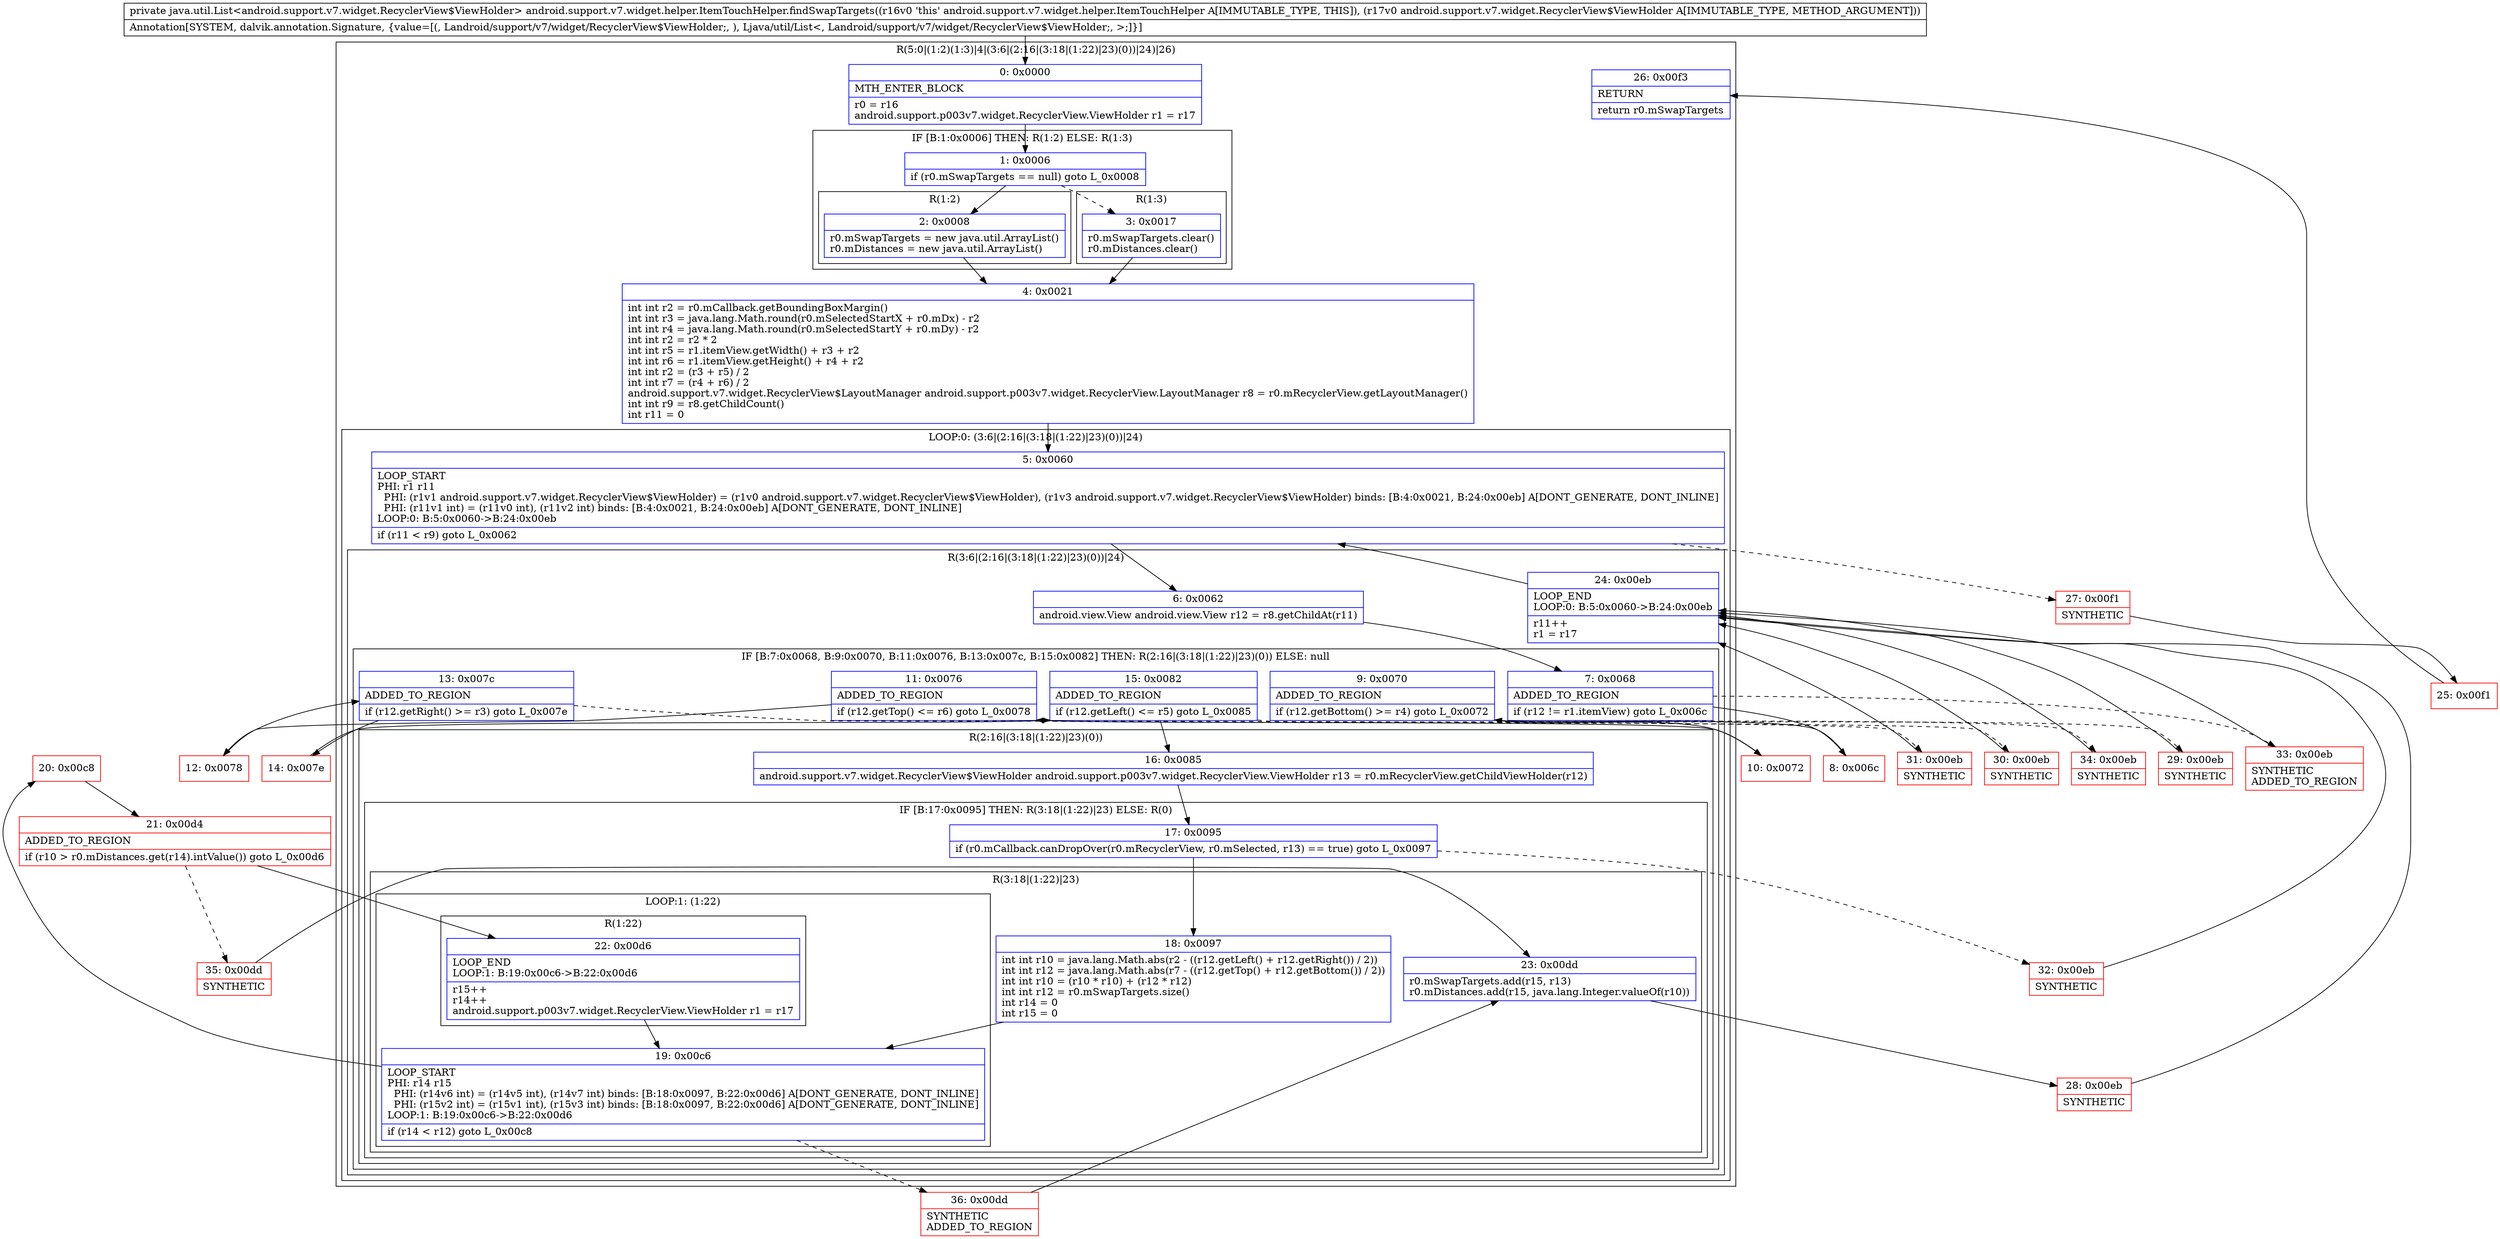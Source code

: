 digraph "CFG forandroid.support.v7.widget.helper.ItemTouchHelper.findSwapTargets(Landroid\/support\/v7\/widget\/RecyclerView$ViewHolder;)Ljava\/util\/List;" {
subgraph cluster_Region_2118048245 {
label = "R(5:0|(1:2)(1:3)|4|(3:6|(2:16|(3:18|(1:22)|23)(0))|24)|26)";
node [shape=record,color=blue];
Node_0 [shape=record,label="{0\:\ 0x0000|MTH_ENTER_BLOCK\l|r0 = r16\landroid.support.p003v7.widget.RecyclerView.ViewHolder r1 = r17\l}"];
subgraph cluster_IfRegion_1431195770 {
label = "IF [B:1:0x0006] THEN: R(1:2) ELSE: R(1:3)";
node [shape=record,color=blue];
Node_1 [shape=record,label="{1\:\ 0x0006|if (r0.mSwapTargets == null) goto L_0x0008\l}"];
subgraph cluster_Region_708769780 {
label = "R(1:2)";
node [shape=record,color=blue];
Node_2 [shape=record,label="{2\:\ 0x0008|r0.mSwapTargets = new java.util.ArrayList()\lr0.mDistances = new java.util.ArrayList()\l}"];
}
subgraph cluster_Region_1235680633 {
label = "R(1:3)";
node [shape=record,color=blue];
Node_3 [shape=record,label="{3\:\ 0x0017|r0.mSwapTargets.clear()\lr0.mDistances.clear()\l}"];
}
}
Node_4 [shape=record,label="{4\:\ 0x0021|int int r2 = r0.mCallback.getBoundingBoxMargin()\lint int r3 = java.lang.Math.round(r0.mSelectedStartX + r0.mDx) \- r2\lint int r4 = java.lang.Math.round(r0.mSelectedStartY + r0.mDy) \- r2\lint int r2 = r2 * 2\lint int r5 = r1.itemView.getWidth() + r3 + r2\lint int r6 = r1.itemView.getHeight() + r4 + r2\lint int r2 = (r3 + r5) \/ 2\lint int r7 = (r4 + r6) \/ 2\landroid.support.v7.widget.RecyclerView$LayoutManager android.support.p003v7.widget.RecyclerView.LayoutManager r8 = r0.mRecyclerView.getLayoutManager()\lint int r9 = r8.getChildCount()\lint r11 = 0\l}"];
subgraph cluster_LoopRegion_1641249847 {
label = "LOOP:0: (3:6|(2:16|(3:18|(1:22)|23)(0))|24)";
node [shape=record,color=blue];
Node_5 [shape=record,label="{5\:\ 0x0060|LOOP_START\lPHI: r1 r11 \l  PHI: (r1v1 android.support.v7.widget.RecyclerView$ViewHolder) = (r1v0 android.support.v7.widget.RecyclerView$ViewHolder), (r1v3 android.support.v7.widget.RecyclerView$ViewHolder) binds: [B:4:0x0021, B:24:0x00eb] A[DONT_GENERATE, DONT_INLINE]\l  PHI: (r11v1 int) = (r11v0 int), (r11v2 int) binds: [B:4:0x0021, B:24:0x00eb] A[DONT_GENERATE, DONT_INLINE]\lLOOP:0: B:5:0x0060\-\>B:24:0x00eb\l|if (r11 \< r9) goto L_0x0062\l}"];
subgraph cluster_Region_281864260 {
label = "R(3:6|(2:16|(3:18|(1:22)|23)(0))|24)";
node [shape=record,color=blue];
Node_6 [shape=record,label="{6\:\ 0x0062|android.view.View android.view.View r12 = r8.getChildAt(r11)\l}"];
subgraph cluster_IfRegion_923701975 {
label = "IF [B:7:0x0068, B:9:0x0070, B:11:0x0076, B:13:0x007c, B:15:0x0082] THEN: R(2:16|(3:18|(1:22)|23)(0)) ELSE: null";
node [shape=record,color=blue];
Node_7 [shape=record,label="{7\:\ 0x0068|ADDED_TO_REGION\l|if (r12 != r1.itemView) goto L_0x006c\l}"];
Node_9 [shape=record,label="{9\:\ 0x0070|ADDED_TO_REGION\l|if (r12.getBottom() \>= r4) goto L_0x0072\l}"];
Node_11 [shape=record,label="{11\:\ 0x0076|ADDED_TO_REGION\l|if (r12.getTop() \<= r6) goto L_0x0078\l}"];
Node_13 [shape=record,label="{13\:\ 0x007c|ADDED_TO_REGION\l|if (r12.getRight() \>= r3) goto L_0x007e\l}"];
Node_15 [shape=record,label="{15\:\ 0x0082|ADDED_TO_REGION\l|if (r12.getLeft() \<= r5) goto L_0x0085\l}"];
subgraph cluster_Region_371861121 {
label = "R(2:16|(3:18|(1:22)|23)(0))";
node [shape=record,color=blue];
Node_16 [shape=record,label="{16\:\ 0x0085|android.support.v7.widget.RecyclerView$ViewHolder android.support.p003v7.widget.RecyclerView.ViewHolder r13 = r0.mRecyclerView.getChildViewHolder(r12)\l}"];
subgraph cluster_IfRegion_1433503417 {
label = "IF [B:17:0x0095] THEN: R(3:18|(1:22)|23) ELSE: R(0)";
node [shape=record,color=blue];
Node_17 [shape=record,label="{17\:\ 0x0095|if (r0.mCallback.canDropOver(r0.mRecyclerView, r0.mSelected, r13) == true) goto L_0x0097\l}"];
subgraph cluster_Region_1764417942 {
label = "R(3:18|(1:22)|23)";
node [shape=record,color=blue];
Node_18 [shape=record,label="{18\:\ 0x0097|int int r10 = java.lang.Math.abs(r2 \- ((r12.getLeft() + r12.getRight()) \/ 2))\lint int r12 = java.lang.Math.abs(r7 \- ((r12.getTop() + r12.getBottom()) \/ 2))\lint int r10 = (r10 * r10) + (r12 * r12)\lint int r12 = r0.mSwapTargets.size()\lint r14 = 0\lint r15 = 0\l}"];
subgraph cluster_LoopRegion_1810496464 {
label = "LOOP:1: (1:22)";
node [shape=record,color=blue];
Node_19 [shape=record,label="{19\:\ 0x00c6|LOOP_START\lPHI: r14 r15 \l  PHI: (r14v6 int) = (r14v5 int), (r14v7 int) binds: [B:18:0x0097, B:22:0x00d6] A[DONT_GENERATE, DONT_INLINE]\l  PHI: (r15v2 int) = (r15v1 int), (r15v3 int) binds: [B:18:0x0097, B:22:0x00d6] A[DONT_GENERATE, DONT_INLINE]\lLOOP:1: B:19:0x00c6\-\>B:22:0x00d6\l|if (r14 \< r12) goto L_0x00c8\l}"];
subgraph cluster_Region_295768158 {
label = "R(1:22)";
node [shape=record,color=blue];
Node_22 [shape=record,label="{22\:\ 0x00d6|LOOP_END\lLOOP:1: B:19:0x00c6\-\>B:22:0x00d6\l|r15++\lr14++\landroid.support.p003v7.widget.RecyclerView.ViewHolder r1 = r17\l}"];
}
}
Node_23 [shape=record,label="{23\:\ 0x00dd|r0.mSwapTargets.add(r15, r13)\lr0.mDistances.add(r15, java.lang.Integer.valueOf(r10))\l}"];
}
subgraph cluster_Region_1721886632 {
label = "R(0)";
node [shape=record,color=blue];
}
}
}
}
Node_24 [shape=record,label="{24\:\ 0x00eb|LOOP_END\lLOOP:0: B:5:0x0060\-\>B:24:0x00eb\l|r11++\lr1 = r17\l}"];
}
}
Node_26 [shape=record,label="{26\:\ 0x00f3|RETURN\l|return r0.mSwapTargets\l}"];
}
Node_8 [shape=record,color=red,label="{8\:\ 0x006c}"];
Node_10 [shape=record,color=red,label="{10\:\ 0x0072}"];
Node_12 [shape=record,color=red,label="{12\:\ 0x0078}"];
Node_14 [shape=record,color=red,label="{14\:\ 0x007e}"];
Node_20 [shape=record,color=red,label="{20\:\ 0x00c8}"];
Node_21 [shape=record,color=red,label="{21\:\ 0x00d4|ADDED_TO_REGION\l|if (r10 \> r0.mDistances.get(r14).intValue()) goto L_0x00d6\l}"];
Node_25 [shape=record,color=red,label="{25\:\ 0x00f1}"];
Node_27 [shape=record,color=red,label="{27\:\ 0x00f1|SYNTHETIC\l}"];
Node_28 [shape=record,color=red,label="{28\:\ 0x00eb|SYNTHETIC\l}"];
Node_29 [shape=record,color=red,label="{29\:\ 0x00eb|SYNTHETIC\l}"];
Node_30 [shape=record,color=red,label="{30\:\ 0x00eb|SYNTHETIC\l}"];
Node_31 [shape=record,color=red,label="{31\:\ 0x00eb|SYNTHETIC\l}"];
Node_32 [shape=record,color=red,label="{32\:\ 0x00eb|SYNTHETIC\l}"];
Node_33 [shape=record,color=red,label="{33\:\ 0x00eb|SYNTHETIC\lADDED_TO_REGION\l}"];
Node_34 [shape=record,color=red,label="{34\:\ 0x00eb|SYNTHETIC\l}"];
Node_35 [shape=record,color=red,label="{35\:\ 0x00dd|SYNTHETIC\l}"];
Node_36 [shape=record,color=red,label="{36\:\ 0x00dd|SYNTHETIC\lADDED_TO_REGION\l}"];
MethodNode[shape=record,label="{private java.util.List\<android.support.v7.widget.RecyclerView$ViewHolder\> android.support.v7.widget.helper.ItemTouchHelper.findSwapTargets((r16v0 'this' android.support.v7.widget.helper.ItemTouchHelper A[IMMUTABLE_TYPE, THIS]), (r17v0 android.support.v7.widget.RecyclerView$ViewHolder A[IMMUTABLE_TYPE, METHOD_ARGUMENT]))  | Annotation[SYSTEM, dalvik.annotation.Signature, \{value=[(, Landroid\/support\/v7\/widget\/RecyclerView$ViewHolder;, ), Ljava\/util\/List\<, Landroid\/support\/v7\/widget\/RecyclerView$ViewHolder;, \>;]\}]\l}"];
MethodNode -> Node_0;
Node_0 -> Node_1;
Node_1 -> Node_2;
Node_1 -> Node_3[style=dashed];
Node_2 -> Node_4;
Node_3 -> Node_4;
Node_4 -> Node_5;
Node_5 -> Node_6;
Node_5 -> Node_27[style=dashed];
Node_6 -> Node_7;
Node_7 -> Node_8;
Node_7 -> Node_33[style=dashed];
Node_9 -> Node_10;
Node_9 -> Node_29[style=dashed];
Node_11 -> Node_12;
Node_11 -> Node_30[style=dashed];
Node_13 -> Node_14;
Node_13 -> Node_31[style=dashed];
Node_15 -> Node_16;
Node_15 -> Node_34[style=dashed];
Node_16 -> Node_17;
Node_17 -> Node_18;
Node_17 -> Node_32[style=dashed];
Node_18 -> Node_19;
Node_19 -> Node_20;
Node_19 -> Node_36[style=dashed];
Node_22 -> Node_19;
Node_23 -> Node_28;
Node_24 -> Node_5;
Node_8 -> Node_9;
Node_10 -> Node_11;
Node_12 -> Node_13;
Node_14 -> Node_15;
Node_20 -> Node_21;
Node_21 -> Node_22;
Node_21 -> Node_35[style=dashed];
Node_25 -> Node_26;
Node_27 -> Node_25;
Node_28 -> Node_24;
Node_29 -> Node_24;
Node_30 -> Node_24;
Node_31 -> Node_24;
Node_32 -> Node_24;
Node_33 -> Node_24;
Node_34 -> Node_24;
Node_35 -> Node_23;
Node_36 -> Node_23;
}

